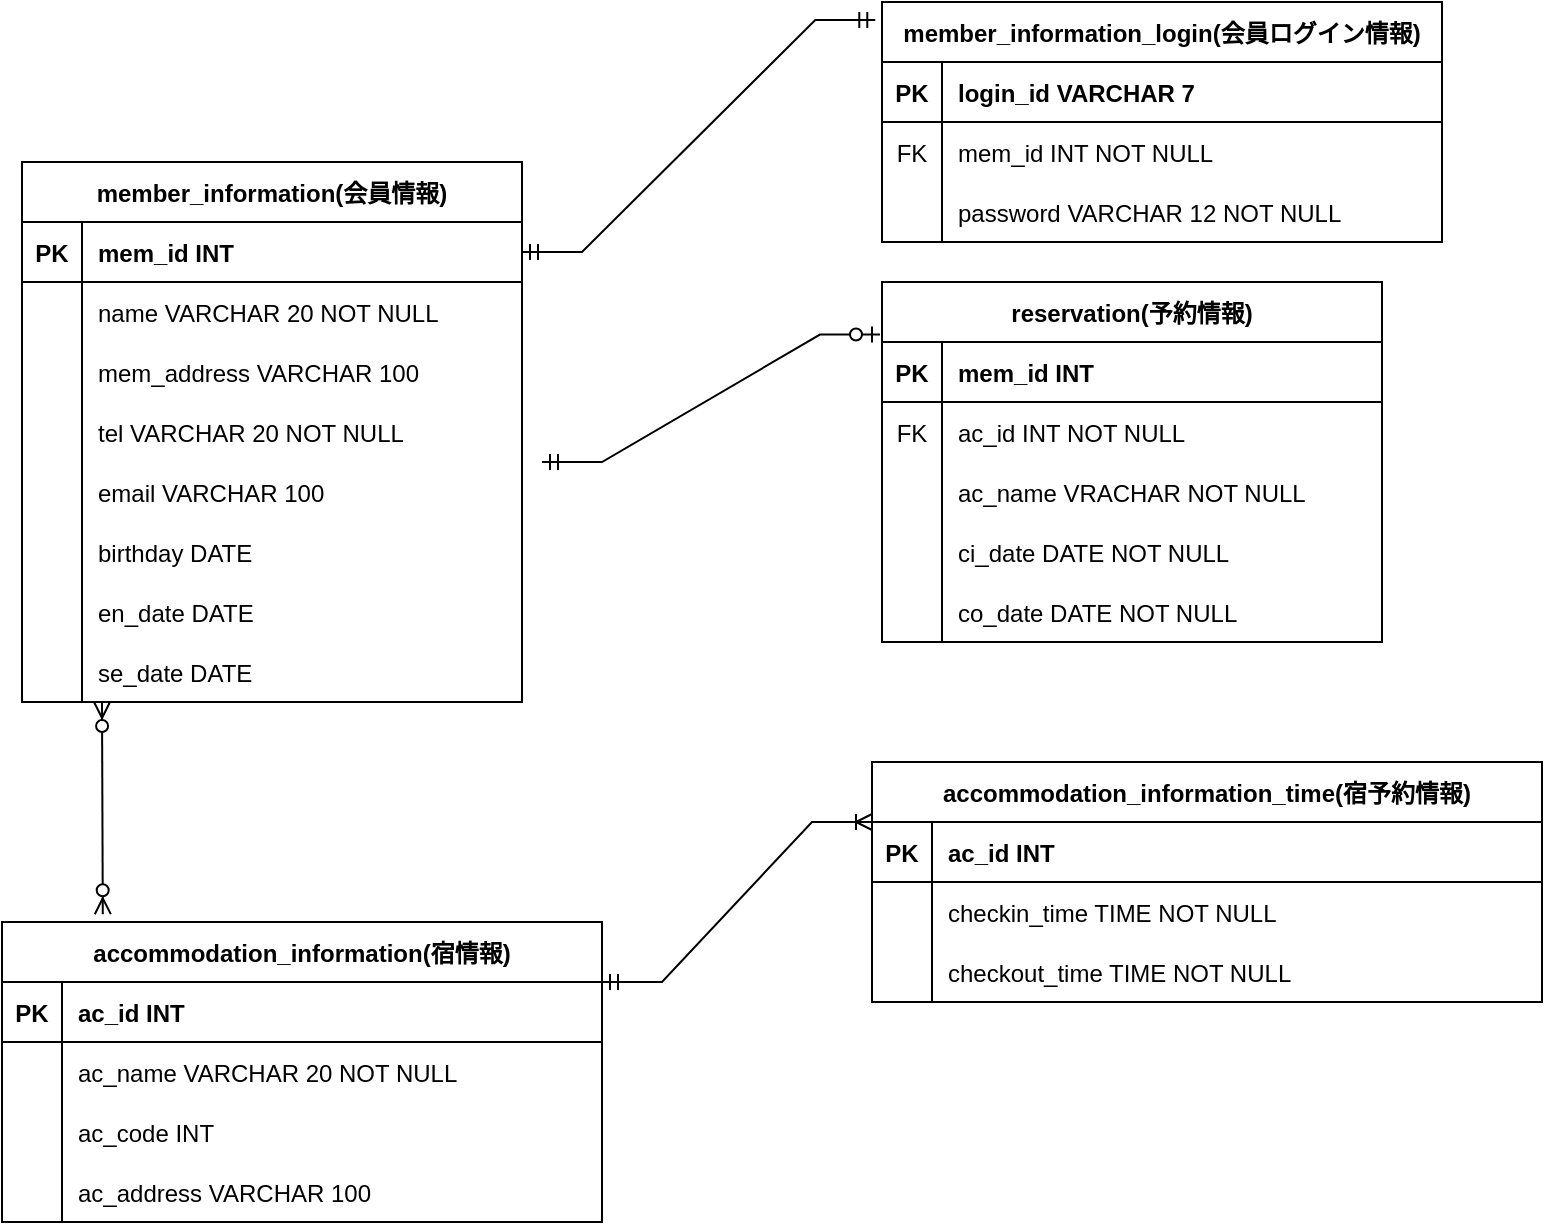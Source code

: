 <mxfile version="18.0.4" type="device"><diagram id="PTX03C8zozxvsGrrgiGg" name="ページ1"><mxGraphModel dx="868" dy="553" grid="1" gridSize="10" guides="1" tooltips="1" connect="1" arrows="1" fold="1" page="1" pageScale="1" pageWidth="1100" pageHeight="1700" math="0" shadow="0"><root><mxCell id="0"/><mxCell id="1" parent="0"/><mxCell id="oQhTFOidL3MlDcBQ4KHN-1" value="member_information(会員情報)" style="shape=table;startSize=30;container=1;collapsible=1;childLayout=tableLayout;fixedRows=1;rowLines=0;fontStyle=1;align=center;resizeLast=1;" parent="1" vertex="1"><mxGeometry x="195" y="550" width="250" height="270" as="geometry"><mxRectangle x="330" y="570" width="150" height="30" as="alternateBounds"/></mxGeometry></mxCell><mxCell id="oQhTFOidL3MlDcBQ4KHN-2" value="" style="shape=tableRow;horizontal=0;startSize=0;swimlaneHead=0;swimlaneBody=0;fillColor=none;collapsible=0;dropTarget=0;points=[[0,0.5],[1,0.5]];portConstraint=eastwest;top=0;left=0;right=0;bottom=1;" parent="oQhTFOidL3MlDcBQ4KHN-1" vertex="1"><mxGeometry y="30" width="250" height="30" as="geometry"/></mxCell><mxCell id="oQhTFOidL3MlDcBQ4KHN-3" value="PK" style="shape=partialRectangle;connectable=0;fillColor=none;top=0;left=0;bottom=0;right=0;fontStyle=1;overflow=hidden;" parent="oQhTFOidL3MlDcBQ4KHN-2" vertex="1"><mxGeometry width="30" height="30" as="geometry"><mxRectangle width="30" height="30" as="alternateBounds"/></mxGeometry></mxCell><mxCell id="oQhTFOidL3MlDcBQ4KHN-4" value="mem_id INT" style="shape=partialRectangle;connectable=0;fillColor=none;top=0;left=0;bottom=0;right=0;align=left;spacingLeft=6;fontStyle=1;overflow=hidden;" parent="oQhTFOidL3MlDcBQ4KHN-2" vertex="1"><mxGeometry x="30" width="220" height="30" as="geometry"><mxRectangle width="220" height="30" as="alternateBounds"/></mxGeometry></mxCell><mxCell id="oQhTFOidL3MlDcBQ4KHN-5" value="" style="shape=tableRow;horizontal=0;startSize=0;swimlaneHead=0;swimlaneBody=0;fillColor=none;collapsible=0;dropTarget=0;points=[[0,0.5],[1,0.5]];portConstraint=eastwest;top=0;left=0;right=0;bottom=0;" parent="oQhTFOidL3MlDcBQ4KHN-1" vertex="1"><mxGeometry y="60" width="250" height="30" as="geometry"/></mxCell><mxCell id="oQhTFOidL3MlDcBQ4KHN-6" value="" style="shape=partialRectangle;connectable=0;fillColor=none;top=0;left=0;bottom=0;right=0;editable=1;overflow=hidden;" parent="oQhTFOidL3MlDcBQ4KHN-5" vertex="1"><mxGeometry width="30" height="30" as="geometry"><mxRectangle width="30" height="30" as="alternateBounds"/></mxGeometry></mxCell><mxCell id="oQhTFOidL3MlDcBQ4KHN-7" value="name VARCHAR 20 NOT NULL" style="shape=partialRectangle;connectable=0;fillColor=none;top=0;left=0;bottom=0;right=0;align=left;spacingLeft=6;overflow=hidden;" parent="oQhTFOidL3MlDcBQ4KHN-5" vertex="1"><mxGeometry x="30" width="220" height="30" as="geometry"><mxRectangle width="220" height="30" as="alternateBounds"/></mxGeometry></mxCell><mxCell id="oQhTFOidL3MlDcBQ4KHN-8" value="" style="shape=tableRow;horizontal=0;startSize=0;swimlaneHead=0;swimlaneBody=0;fillColor=none;collapsible=0;dropTarget=0;points=[[0,0.5],[1,0.5]];portConstraint=eastwest;top=0;left=0;right=0;bottom=0;" parent="oQhTFOidL3MlDcBQ4KHN-1" vertex="1"><mxGeometry y="90" width="250" height="30" as="geometry"/></mxCell><mxCell id="oQhTFOidL3MlDcBQ4KHN-9" value="" style="shape=partialRectangle;connectable=0;fillColor=none;top=0;left=0;bottom=0;right=0;editable=1;overflow=hidden;" parent="oQhTFOidL3MlDcBQ4KHN-8" vertex="1"><mxGeometry width="30" height="30" as="geometry"><mxRectangle width="30" height="30" as="alternateBounds"/></mxGeometry></mxCell><mxCell id="oQhTFOidL3MlDcBQ4KHN-10" value="mem_address VARCHAR 100 " style="shape=partialRectangle;connectable=0;fillColor=none;top=0;left=0;bottom=0;right=0;align=left;spacingLeft=6;overflow=hidden;" parent="oQhTFOidL3MlDcBQ4KHN-8" vertex="1"><mxGeometry x="30" width="220" height="30" as="geometry"><mxRectangle width="220" height="30" as="alternateBounds"/></mxGeometry></mxCell><mxCell id="oQhTFOidL3MlDcBQ4KHN-11" value="" style="shape=tableRow;horizontal=0;startSize=0;swimlaneHead=0;swimlaneBody=0;fillColor=none;collapsible=0;dropTarget=0;points=[[0,0.5],[1,0.5]];portConstraint=eastwest;top=0;left=0;right=0;bottom=0;" parent="oQhTFOidL3MlDcBQ4KHN-1" vertex="1"><mxGeometry y="120" width="250" height="30" as="geometry"/></mxCell><mxCell id="oQhTFOidL3MlDcBQ4KHN-12" value="" style="shape=partialRectangle;connectable=0;fillColor=none;top=0;left=0;bottom=0;right=0;editable=1;overflow=hidden;" parent="oQhTFOidL3MlDcBQ4KHN-11" vertex="1"><mxGeometry width="30" height="30" as="geometry"><mxRectangle width="30" height="30" as="alternateBounds"/></mxGeometry></mxCell><mxCell id="oQhTFOidL3MlDcBQ4KHN-13" value="tel VARCHAR 20 NOT NULL" style="shape=partialRectangle;connectable=0;fillColor=none;top=0;left=0;bottom=0;right=0;align=left;spacingLeft=6;overflow=hidden;" parent="oQhTFOidL3MlDcBQ4KHN-11" vertex="1"><mxGeometry x="30" width="220" height="30" as="geometry"><mxRectangle width="220" height="30" as="alternateBounds"/></mxGeometry></mxCell><mxCell id="oQhTFOidL3MlDcBQ4KHN-17" value="" style="shape=tableRow;horizontal=0;startSize=0;swimlaneHead=0;swimlaneBody=0;fillColor=none;collapsible=0;dropTarget=0;points=[[0,0.5],[1,0.5]];portConstraint=eastwest;top=0;left=0;right=0;bottom=0;" parent="oQhTFOidL3MlDcBQ4KHN-1" vertex="1"><mxGeometry y="150" width="250" height="30" as="geometry"/></mxCell><mxCell id="oQhTFOidL3MlDcBQ4KHN-18" value="" style="shape=partialRectangle;connectable=0;fillColor=none;top=0;left=0;bottom=0;right=0;editable=1;overflow=hidden;" parent="oQhTFOidL3MlDcBQ4KHN-17" vertex="1"><mxGeometry width="30" height="30" as="geometry"><mxRectangle width="30" height="30" as="alternateBounds"/></mxGeometry></mxCell><mxCell id="oQhTFOidL3MlDcBQ4KHN-19" value="email VARCHAR 100" style="shape=partialRectangle;connectable=0;fillColor=none;top=0;left=0;bottom=0;right=0;align=left;spacingLeft=6;overflow=hidden;" parent="oQhTFOidL3MlDcBQ4KHN-17" vertex="1"><mxGeometry x="30" width="220" height="30" as="geometry"><mxRectangle width="220" height="30" as="alternateBounds"/></mxGeometry></mxCell><mxCell id="oQhTFOidL3MlDcBQ4KHN-20" value="" style="shape=tableRow;horizontal=0;startSize=0;swimlaneHead=0;swimlaneBody=0;fillColor=none;collapsible=0;dropTarget=0;points=[[0,0.5],[1,0.5]];portConstraint=eastwest;top=0;left=0;right=0;bottom=0;" parent="oQhTFOidL3MlDcBQ4KHN-1" vertex="1"><mxGeometry y="180" width="250" height="30" as="geometry"/></mxCell><mxCell id="oQhTFOidL3MlDcBQ4KHN-21" value="" style="shape=partialRectangle;connectable=0;fillColor=none;top=0;left=0;bottom=0;right=0;editable=1;overflow=hidden;" parent="oQhTFOidL3MlDcBQ4KHN-20" vertex="1"><mxGeometry width="30" height="30" as="geometry"><mxRectangle width="30" height="30" as="alternateBounds"/></mxGeometry></mxCell><mxCell id="oQhTFOidL3MlDcBQ4KHN-22" value="birthday DATE" style="shape=partialRectangle;connectable=0;fillColor=none;top=0;left=0;bottom=0;right=0;align=left;spacingLeft=6;overflow=hidden;" parent="oQhTFOidL3MlDcBQ4KHN-20" vertex="1"><mxGeometry x="30" width="220" height="30" as="geometry"><mxRectangle width="220" height="30" as="alternateBounds"/></mxGeometry></mxCell><mxCell id="oQhTFOidL3MlDcBQ4KHN-23" value="" style="shape=tableRow;horizontal=0;startSize=0;swimlaneHead=0;swimlaneBody=0;fillColor=none;collapsible=0;dropTarget=0;points=[[0,0.5],[1,0.5]];portConstraint=eastwest;top=0;left=0;right=0;bottom=0;" parent="oQhTFOidL3MlDcBQ4KHN-1" vertex="1"><mxGeometry y="210" width="250" height="30" as="geometry"/></mxCell><mxCell id="oQhTFOidL3MlDcBQ4KHN-24" value="" style="shape=partialRectangle;connectable=0;fillColor=none;top=0;left=0;bottom=0;right=0;editable=1;overflow=hidden;" parent="oQhTFOidL3MlDcBQ4KHN-23" vertex="1"><mxGeometry width="30" height="30" as="geometry"><mxRectangle width="30" height="30" as="alternateBounds"/></mxGeometry></mxCell><mxCell id="oQhTFOidL3MlDcBQ4KHN-25" value="en_date DATE" style="shape=partialRectangle;connectable=0;fillColor=none;top=0;left=0;bottom=0;right=0;align=left;spacingLeft=6;overflow=hidden;" parent="oQhTFOidL3MlDcBQ4KHN-23" vertex="1"><mxGeometry x="30" width="220" height="30" as="geometry"><mxRectangle width="220" height="30" as="alternateBounds"/></mxGeometry></mxCell><mxCell id="oQhTFOidL3MlDcBQ4KHN-26" value="" style="shape=tableRow;horizontal=0;startSize=0;swimlaneHead=0;swimlaneBody=0;fillColor=none;collapsible=0;dropTarget=0;points=[[0,0.5],[1,0.5]];portConstraint=eastwest;top=0;left=0;right=0;bottom=0;" parent="oQhTFOidL3MlDcBQ4KHN-1" vertex="1"><mxGeometry y="240" width="250" height="30" as="geometry"/></mxCell><mxCell id="oQhTFOidL3MlDcBQ4KHN-27" value="" style="shape=partialRectangle;connectable=0;fillColor=none;top=0;left=0;bottom=0;right=0;editable=1;overflow=hidden;" parent="oQhTFOidL3MlDcBQ4KHN-26" vertex="1"><mxGeometry width="30" height="30" as="geometry"><mxRectangle width="30" height="30" as="alternateBounds"/></mxGeometry></mxCell><mxCell id="oQhTFOidL3MlDcBQ4KHN-28" value="se_date DATE" style="shape=partialRectangle;connectable=0;fillColor=none;top=0;left=0;bottom=0;right=0;align=left;spacingLeft=6;overflow=hidden;" parent="oQhTFOidL3MlDcBQ4KHN-26" vertex="1"><mxGeometry x="30" width="220" height="30" as="geometry"><mxRectangle width="220" height="30" as="alternateBounds"/></mxGeometry></mxCell><mxCell id="oQhTFOidL3MlDcBQ4KHN-29" value="member_information_login(会員ログイン情報)" style="shape=table;startSize=30;container=1;collapsible=1;childLayout=tableLayout;fixedRows=1;rowLines=0;fontStyle=1;align=center;resizeLast=1;" parent="1" vertex="1"><mxGeometry x="625" y="470" width="280" height="120" as="geometry"/></mxCell><mxCell id="oQhTFOidL3MlDcBQ4KHN-30" value="" style="shape=tableRow;horizontal=0;startSize=0;swimlaneHead=0;swimlaneBody=0;fillColor=none;collapsible=0;dropTarget=0;points=[[0,0.5],[1,0.5]];portConstraint=eastwest;top=0;left=0;right=0;bottom=1;" parent="oQhTFOidL3MlDcBQ4KHN-29" vertex="1"><mxGeometry y="30" width="280" height="30" as="geometry"/></mxCell><mxCell id="oQhTFOidL3MlDcBQ4KHN-31" value="PK" style="shape=partialRectangle;connectable=0;fillColor=none;top=0;left=0;bottom=0;right=0;fontStyle=1;overflow=hidden;" parent="oQhTFOidL3MlDcBQ4KHN-30" vertex="1"><mxGeometry width="30" height="30" as="geometry"><mxRectangle width="30" height="30" as="alternateBounds"/></mxGeometry></mxCell><mxCell id="oQhTFOidL3MlDcBQ4KHN-32" value="login_id VARCHAR 7" style="shape=partialRectangle;connectable=0;fillColor=none;top=0;left=0;bottom=0;right=0;align=left;spacingLeft=6;fontStyle=1;overflow=hidden;" parent="oQhTFOidL3MlDcBQ4KHN-30" vertex="1"><mxGeometry x="30" width="250" height="30" as="geometry"><mxRectangle width="250" height="30" as="alternateBounds"/></mxGeometry></mxCell><mxCell id="oQhTFOidL3MlDcBQ4KHN-33" value="" style="shape=tableRow;horizontal=0;startSize=0;swimlaneHead=0;swimlaneBody=0;fillColor=none;collapsible=0;dropTarget=0;points=[[0,0.5],[1,0.5]];portConstraint=eastwest;top=0;left=0;right=0;bottom=0;" parent="oQhTFOidL3MlDcBQ4KHN-29" vertex="1"><mxGeometry y="60" width="280" height="30" as="geometry"/></mxCell><mxCell id="oQhTFOidL3MlDcBQ4KHN-34" value="FK" style="shape=partialRectangle;connectable=0;fillColor=none;top=0;left=0;bottom=0;right=0;editable=1;overflow=hidden;" parent="oQhTFOidL3MlDcBQ4KHN-33" vertex="1"><mxGeometry width="30" height="30" as="geometry"><mxRectangle width="30" height="30" as="alternateBounds"/></mxGeometry></mxCell><mxCell id="oQhTFOidL3MlDcBQ4KHN-35" value="mem_id INT NOT NULL" style="shape=partialRectangle;connectable=0;fillColor=none;top=0;left=0;bottom=0;right=0;align=left;spacingLeft=6;overflow=hidden;" parent="oQhTFOidL3MlDcBQ4KHN-33" vertex="1"><mxGeometry x="30" width="250" height="30" as="geometry"><mxRectangle width="250" height="30" as="alternateBounds"/></mxGeometry></mxCell><mxCell id="oQhTFOidL3MlDcBQ4KHN-36" value="" style="shape=tableRow;horizontal=0;startSize=0;swimlaneHead=0;swimlaneBody=0;fillColor=none;collapsible=0;dropTarget=0;points=[[0,0.5],[1,0.5]];portConstraint=eastwest;top=0;left=0;right=0;bottom=0;" parent="oQhTFOidL3MlDcBQ4KHN-29" vertex="1"><mxGeometry y="90" width="280" height="30" as="geometry"/></mxCell><mxCell id="oQhTFOidL3MlDcBQ4KHN-37" value="" style="shape=partialRectangle;connectable=0;fillColor=none;top=0;left=0;bottom=0;right=0;editable=1;overflow=hidden;" parent="oQhTFOidL3MlDcBQ4KHN-36" vertex="1"><mxGeometry width="30" height="30" as="geometry"><mxRectangle width="30" height="30" as="alternateBounds"/></mxGeometry></mxCell><mxCell id="oQhTFOidL3MlDcBQ4KHN-38" value="password VARCHAR 12 NOT NULL" style="shape=partialRectangle;connectable=0;fillColor=none;top=0;left=0;bottom=0;right=0;align=left;spacingLeft=6;overflow=hidden;" parent="oQhTFOidL3MlDcBQ4KHN-36" vertex="1"><mxGeometry x="30" width="250" height="30" as="geometry"><mxRectangle width="250" height="30" as="alternateBounds"/></mxGeometry></mxCell><mxCell id="tTAAp74AXtqpUZNpE7kD-1" value="accommodation_information(宿情報)" style="shape=table;startSize=30;container=1;collapsible=1;childLayout=tableLayout;fixedRows=1;rowLines=0;fontStyle=1;align=center;resizeLast=1;" parent="1" vertex="1"><mxGeometry x="185" y="930" width="300" height="150" as="geometry"/></mxCell><mxCell id="tTAAp74AXtqpUZNpE7kD-2" value="" style="shape=tableRow;horizontal=0;startSize=0;swimlaneHead=0;swimlaneBody=0;fillColor=none;collapsible=0;dropTarget=0;points=[[0,0.5],[1,0.5]];portConstraint=eastwest;top=0;left=0;right=0;bottom=1;" parent="tTAAp74AXtqpUZNpE7kD-1" vertex="1"><mxGeometry y="30" width="300" height="30" as="geometry"/></mxCell><mxCell id="tTAAp74AXtqpUZNpE7kD-3" value="PK" style="shape=partialRectangle;connectable=0;fillColor=none;top=0;left=0;bottom=0;right=0;fontStyle=1;overflow=hidden;" parent="tTAAp74AXtqpUZNpE7kD-2" vertex="1"><mxGeometry width="30" height="30" as="geometry"><mxRectangle width="30" height="30" as="alternateBounds"/></mxGeometry></mxCell><mxCell id="tTAAp74AXtqpUZNpE7kD-4" value="ac_id INT" style="shape=partialRectangle;connectable=0;fillColor=none;top=0;left=0;bottom=0;right=0;align=left;spacingLeft=6;fontStyle=1;overflow=hidden;" parent="tTAAp74AXtqpUZNpE7kD-2" vertex="1"><mxGeometry x="30" width="270" height="30" as="geometry"><mxRectangle width="270" height="30" as="alternateBounds"/></mxGeometry></mxCell><mxCell id="tTAAp74AXtqpUZNpE7kD-5" value="" style="shape=tableRow;horizontal=0;startSize=0;swimlaneHead=0;swimlaneBody=0;fillColor=none;collapsible=0;dropTarget=0;points=[[0,0.5],[1,0.5]];portConstraint=eastwest;top=0;left=0;right=0;bottom=0;" parent="tTAAp74AXtqpUZNpE7kD-1" vertex="1"><mxGeometry y="60" width="300" height="30" as="geometry"/></mxCell><mxCell id="tTAAp74AXtqpUZNpE7kD-6" value="" style="shape=partialRectangle;connectable=0;fillColor=none;top=0;left=0;bottom=0;right=0;editable=1;overflow=hidden;" parent="tTAAp74AXtqpUZNpE7kD-5" vertex="1"><mxGeometry width="30" height="30" as="geometry"><mxRectangle width="30" height="30" as="alternateBounds"/></mxGeometry></mxCell><mxCell id="tTAAp74AXtqpUZNpE7kD-7" value="ac_name VARCHAR 20 NOT NULL" style="shape=partialRectangle;connectable=0;fillColor=none;top=0;left=0;bottom=0;right=0;align=left;spacingLeft=6;overflow=hidden;" parent="tTAAp74AXtqpUZNpE7kD-5" vertex="1"><mxGeometry x="30" width="270" height="30" as="geometry"><mxRectangle width="270" height="30" as="alternateBounds"/></mxGeometry></mxCell><mxCell id="tTAAp74AXtqpUZNpE7kD-8" value="" style="shape=tableRow;horizontal=0;startSize=0;swimlaneHead=0;swimlaneBody=0;fillColor=none;collapsible=0;dropTarget=0;points=[[0,0.5],[1,0.5]];portConstraint=eastwest;top=0;left=0;right=0;bottom=0;" parent="tTAAp74AXtqpUZNpE7kD-1" vertex="1"><mxGeometry y="90" width="300" height="30" as="geometry"/></mxCell><mxCell id="tTAAp74AXtqpUZNpE7kD-9" value="" style="shape=partialRectangle;connectable=0;fillColor=none;top=0;left=0;bottom=0;right=0;editable=1;overflow=hidden;" parent="tTAAp74AXtqpUZNpE7kD-8" vertex="1"><mxGeometry width="30" height="30" as="geometry"><mxRectangle width="30" height="30" as="alternateBounds"/></mxGeometry></mxCell><mxCell id="tTAAp74AXtqpUZNpE7kD-10" value="ac_code INT" style="shape=partialRectangle;connectable=0;fillColor=none;top=0;left=0;bottom=0;right=0;align=left;spacingLeft=6;overflow=hidden;" parent="tTAAp74AXtqpUZNpE7kD-8" vertex="1"><mxGeometry x="30" width="270" height="30" as="geometry"><mxRectangle width="270" height="30" as="alternateBounds"/></mxGeometry></mxCell><mxCell id="tTAAp74AXtqpUZNpE7kD-11" value="" style="shape=tableRow;horizontal=0;startSize=0;swimlaneHead=0;swimlaneBody=0;fillColor=none;collapsible=0;dropTarget=0;points=[[0,0.5],[1,0.5]];portConstraint=eastwest;top=0;left=0;right=0;bottom=0;" parent="tTAAp74AXtqpUZNpE7kD-1" vertex="1"><mxGeometry y="120" width="300" height="30" as="geometry"/></mxCell><mxCell id="tTAAp74AXtqpUZNpE7kD-12" value="" style="shape=partialRectangle;connectable=0;fillColor=none;top=0;left=0;bottom=0;right=0;editable=1;overflow=hidden;" parent="tTAAp74AXtqpUZNpE7kD-11" vertex="1"><mxGeometry width="30" height="30" as="geometry"><mxRectangle width="30" height="30" as="alternateBounds"/></mxGeometry></mxCell><mxCell id="tTAAp74AXtqpUZNpE7kD-13" value="ac_address VARCHAR 100" style="shape=partialRectangle;connectable=0;fillColor=none;top=0;left=0;bottom=0;right=0;align=left;spacingLeft=6;overflow=hidden;" parent="tTAAp74AXtqpUZNpE7kD-11" vertex="1"><mxGeometry x="30" width="270" height="30" as="geometry"><mxRectangle width="270" height="30" as="alternateBounds"/></mxGeometry></mxCell><mxCell id="tTAAp74AXtqpUZNpE7kD-15" value="accommodation_information_time(宿予約情報)" style="shape=table;startSize=30;container=1;collapsible=1;childLayout=tableLayout;fixedRows=1;rowLines=0;fontStyle=1;align=center;resizeLast=1;" parent="1" vertex="1"><mxGeometry x="620" y="850" width="335" height="120" as="geometry"/></mxCell><mxCell id="tTAAp74AXtqpUZNpE7kD-16" value="" style="shape=tableRow;horizontal=0;startSize=0;swimlaneHead=0;swimlaneBody=0;fillColor=none;collapsible=0;dropTarget=0;points=[[0,0.5],[1,0.5]];portConstraint=eastwest;top=0;left=0;right=0;bottom=1;" parent="tTAAp74AXtqpUZNpE7kD-15" vertex="1"><mxGeometry y="30" width="335" height="30" as="geometry"/></mxCell><mxCell id="tTAAp74AXtqpUZNpE7kD-17" value="PK" style="shape=partialRectangle;connectable=0;fillColor=none;top=0;left=0;bottom=0;right=0;fontStyle=1;overflow=hidden;" parent="tTAAp74AXtqpUZNpE7kD-16" vertex="1"><mxGeometry width="30" height="30" as="geometry"><mxRectangle width="30" height="30" as="alternateBounds"/></mxGeometry></mxCell><mxCell id="tTAAp74AXtqpUZNpE7kD-18" value="ac_id INT" style="shape=partialRectangle;connectable=0;fillColor=none;top=0;left=0;bottom=0;right=0;align=left;spacingLeft=6;fontStyle=1;overflow=hidden;" parent="tTAAp74AXtqpUZNpE7kD-16" vertex="1"><mxGeometry x="30" width="305" height="30" as="geometry"><mxRectangle width="305" height="30" as="alternateBounds"/></mxGeometry></mxCell><mxCell id="tTAAp74AXtqpUZNpE7kD-19" value="" style="shape=tableRow;horizontal=0;startSize=0;swimlaneHead=0;swimlaneBody=0;fillColor=none;collapsible=0;dropTarget=0;points=[[0,0.5],[1,0.5]];portConstraint=eastwest;top=0;left=0;right=0;bottom=0;" parent="tTAAp74AXtqpUZNpE7kD-15" vertex="1"><mxGeometry y="60" width="335" height="30" as="geometry"/></mxCell><mxCell id="tTAAp74AXtqpUZNpE7kD-20" value="" style="shape=partialRectangle;connectable=0;fillColor=none;top=0;left=0;bottom=0;right=0;editable=1;overflow=hidden;" parent="tTAAp74AXtqpUZNpE7kD-19" vertex="1"><mxGeometry width="30" height="30" as="geometry"><mxRectangle width="30" height="30" as="alternateBounds"/></mxGeometry></mxCell><mxCell id="tTAAp74AXtqpUZNpE7kD-21" value="checkin_time TIME NOT NULL" style="shape=partialRectangle;connectable=0;fillColor=none;top=0;left=0;bottom=0;right=0;align=left;spacingLeft=6;overflow=hidden;" parent="tTAAp74AXtqpUZNpE7kD-19" vertex="1"><mxGeometry x="30" width="305" height="30" as="geometry"><mxRectangle width="305" height="30" as="alternateBounds"/></mxGeometry></mxCell><mxCell id="tTAAp74AXtqpUZNpE7kD-22" value="" style="shape=tableRow;horizontal=0;startSize=0;swimlaneHead=0;swimlaneBody=0;fillColor=none;collapsible=0;dropTarget=0;points=[[0,0.5],[1,0.5]];portConstraint=eastwest;top=0;left=0;right=0;bottom=0;" parent="tTAAp74AXtqpUZNpE7kD-15" vertex="1"><mxGeometry y="90" width="335" height="30" as="geometry"/></mxCell><mxCell id="tTAAp74AXtqpUZNpE7kD-23" value="" style="shape=partialRectangle;connectable=0;fillColor=none;top=0;left=0;bottom=0;right=0;editable=1;overflow=hidden;" parent="tTAAp74AXtqpUZNpE7kD-22" vertex="1"><mxGeometry width="30" height="30" as="geometry"><mxRectangle width="30" height="30" as="alternateBounds"/></mxGeometry></mxCell><mxCell id="tTAAp74AXtqpUZNpE7kD-24" value="checkout_time TIME NOT NULL" style="shape=partialRectangle;connectable=0;fillColor=none;top=0;left=0;bottom=0;right=0;align=left;spacingLeft=6;overflow=hidden;fontStyle=0" parent="tTAAp74AXtqpUZNpE7kD-22" vertex="1"><mxGeometry x="30" width="305" height="30" as="geometry"><mxRectangle width="305" height="30" as="alternateBounds"/></mxGeometry></mxCell><mxCell id="tTAAp74AXtqpUZNpE7kD-28" value="reservation(予約情報)" style="shape=table;startSize=30;container=1;collapsible=1;childLayout=tableLayout;fixedRows=1;rowLines=0;fontStyle=1;align=center;resizeLast=1;" parent="1" vertex="1"><mxGeometry x="625" y="610" width="250" height="180" as="geometry"/></mxCell><mxCell id="tTAAp74AXtqpUZNpE7kD-29" value="" style="shape=tableRow;horizontal=0;startSize=0;swimlaneHead=0;swimlaneBody=0;fillColor=none;collapsible=0;dropTarget=0;points=[[0,0.5],[1,0.5]];portConstraint=eastwest;top=0;left=0;right=0;bottom=1;" parent="tTAAp74AXtqpUZNpE7kD-28" vertex="1"><mxGeometry y="30" width="250" height="30" as="geometry"/></mxCell><mxCell id="tTAAp74AXtqpUZNpE7kD-30" value="PK" style="shape=partialRectangle;connectable=0;fillColor=none;top=0;left=0;bottom=0;right=0;fontStyle=1;overflow=hidden;" parent="tTAAp74AXtqpUZNpE7kD-29" vertex="1"><mxGeometry width="30" height="30" as="geometry"><mxRectangle width="30" height="30" as="alternateBounds"/></mxGeometry></mxCell><mxCell id="tTAAp74AXtqpUZNpE7kD-31" value="mem_id INT" style="shape=partialRectangle;connectable=0;fillColor=none;top=0;left=0;bottom=0;right=0;align=left;spacingLeft=6;fontStyle=1;overflow=hidden;" parent="tTAAp74AXtqpUZNpE7kD-29" vertex="1"><mxGeometry x="30" width="220" height="30" as="geometry"><mxRectangle width="220" height="30" as="alternateBounds"/></mxGeometry></mxCell><mxCell id="tTAAp74AXtqpUZNpE7kD-32" value="" style="shape=tableRow;horizontal=0;startSize=0;swimlaneHead=0;swimlaneBody=0;fillColor=none;collapsible=0;dropTarget=0;points=[[0,0.5],[1,0.5]];portConstraint=eastwest;top=0;left=0;right=0;bottom=0;" parent="tTAAp74AXtqpUZNpE7kD-28" vertex="1"><mxGeometry y="60" width="250" height="30" as="geometry"/></mxCell><mxCell id="tTAAp74AXtqpUZNpE7kD-33" value="FK" style="shape=partialRectangle;connectable=0;fillColor=none;top=0;left=0;bottom=0;right=0;editable=1;overflow=hidden;" parent="tTAAp74AXtqpUZNpE7kD-32" vertex="1"><mxGeometry width="30" height="30" as="geometry"><mxRectangle width="30" height="30" as="alternateBounds"/></mxGeometry></mxCell><mxCell id="tTAAp74AXtqpUZNpE7kD-34" value="ac_id INT NOT NULL" style="shape=partialRectangle;connectable=0;fillColor=none;top=0;left=0;bottom=0;right=0;align=left;spacingLeft=6;overflow=hidden;" parent="tTAAp74AXtqpUZNpE7kD-32" vertex="1"><mxGeometry x="30" width="220" height="30" as="geometry"><mxRectangle width="220" height="30" as="alternateBounds"/></mxGeometry></mxCell><mxCell id="tTAAp74AXtqpUZNpE7kD-35" value="" style="shape=tableRow;horizontal=0;startSize=0;swimlaneHead=0;swimlaneBody=0;fillColor=none;collapsible=0;dropTarget=0;points=[[0,0.5],[1,0.5]];portConstraint=eastwest;top=0;left=0;right=0;bottom=0;" parent="tTAAp74AXtqpUZNpE7kD-28" vertex="1"><mxGeometry y="90" width="250" height="30" as="geometry"/></mxCell><mxCell id="tTAAp74AXtqpUZNpE7kD-36" value="" style="shape=partialRectangle;connectable=0;fillColor=none;top=0;left=0;bottom=0;right=0;editable=1;overflow=hidden;" parent="tTAAp74AXtqpUZNpE7kD-35" vertex="1"><mxGeometry width="30" height="30" as="geometry"><mxRectangle width="30" height="30" as="alternateBounds"/></mxGeometry></mxCell><mxCell id="tTAAp74AXtqpUZNpE7kD-37" value="ac_name VRACHAR NOT NULL" style="shape=partialRectangle;connectable=0;fillColor=none;top=0;left=0;bottom=0;right=0;align=left;spacingLeft=6;overflow=hidden;" parent="tTAAp74AXtqpUZNpE7kD-35" vertex="1"><mxGeometry x="30" width="220" height="30" as="geometry"><mxRectangle width="220" height="30" as="alternateBounds"/></mxGeometry></mxCell><mxCell id="tTAAp74AXtqpUZNpE7kD-41" value="" style="shape=tableRow;horizontal=0;startSize=0;swimlaneHead=0;swimlaneBody=0;fillColor=none;collapsible=0;dropTarget=0;points=[[0,0.5],[1,0.5]];portConstraint=eastwest;top=0;left=0;right=0;bottom=0;" parent="tTAAp74AXtqpUZNpE7kD-28" vertex="1"><mxGeometry y="120" width="250" height="30" as="geometry"/></mxCell><mxCell id="tTAAp74AXtqpUZNpE7kD-42" value="" style="shape=partialRectangle;connectable=0;fillColor=none;top=0;left=0;bottom=0;right=0;editable=1;overflow=hidden;" parent="tTAAp74AXtqpUZNpE7kD-41" vertex="1"><mxGeometry width="30" height="30" as="geometry"><mxRectangle width="30" height="30" as="alternateBounds"/></mxGeometry></mxCell><mxCell id="tTAAp74AXtqpUZNpE7kD-43" value="ci_date DATE NOT NULL" style="shape=partialRectangle;connectable=0;fillColor=none;top=0;left=0;bottom=0;right=0;align=left;spacingLeft=6;overflow=hidden;" parent="tTAAp74AXtqpUZNpE7kD-41" vertex="1"><mxGeometry x="30" width="220" height="30" as="geometry"><mxRectangle width="220" height="30" as="alternateBounds"/></mxGeometry></mxCell><mxCell id="nLKcE7LhkzVVmYxrhHHa-1" value="" style="shape=tableRow;horizontal=0;startSize=0;swimlaneHead=0;swimlaneBody=0;fillColor=none;collapsible=0;dropTarget=0;points=[[0,0.5],[1,0.5]];portConstraint=eastwest;top=0;left=0;right=0;bottom=0;" vertex="1" parent="tTAAp74AXtqpUZNpE7kD-28"><mxGeometry y="150" width="250" height="30" as="geometry"/></mxCell><mxCell id="nLKcE7LhkzVVmYxrhHHa-2" value="" style="shape=partialRectangle;connectable=0;fillColor=none;top=0;left=0;bottom=0;right=0;editable=1;overflow=hidden;" vertex="1" parent="nLKcE7LhkzVVmYxrhHHa-1"><mxGeometry width="30" height="30" as="geometry"><mxRectangle width="30" height="30" as="alternateBounds"/></mxGeometry></mxCell><mxCell id="nLKcE7LhkzVVmYxrhHHa-3" value="co_date DATE NOT NULL" style="shape=partialRectangle;connectable=0;fillColor=none;top=0;left=0;bottom=0;right=0;align=left;spacingLeft=6;overflow=hidden;" vertex="1" parent="nLKcE7LhkzVVmYxrhHHa-1"><mxGeometry x="30" width="220" height="30" as="geometry"><mxRectangle width="220" height="30" as="alternateBounds"/></mxGeometry></mxCell><mxCell id="tTAAp74AXtqpUZNpE7kD-44" value="" style="edgeStyle=entityRelationEdgeStyle;fontSize=12;html=1;endArrow=ERmandOne;startArrow=ERmandOne;rounded=0;exitX=1;exitY=0.5;exitDx=0;exitDy=0;entryX=-0.012;entryY=0.075;entryDx=0;entryDy=0;entryPerimeter=0;" parent="1" source="oQhTFOidL3MlDcBQ4KHN-2" target="oQhTFOidL3MlDcBQ4KHN-29" edge="1"><mxGeometry width="100" height="100" relative="1" as="geometry"><mxPoint x="475" y="660" as="sourcePoint"/><mxPoint x="625" y="540" as="targetPoint"/></mxGeometry></mxCell><mxCell id="tTAAp74AXtqpUZNpE7kD-47" value="" style="edgeStyle=entityRelationEdgeStyle;fontSize=12;html=1;endArrow=ERzeroToOne;startArrow=ERmandOne;rounded=0;entryX=-0.004;entryY=0.146;entryDx=0;entryDy=0;entryPerimeter=0;exitX=1.04;exitY=0;exitDx=0;exitDy=0;exitPerimeter=0;" parent="1" source="oQhTFOidL3MlDcBQ4KHN-17" target="tTAAp74AXtqpUZNpE7kD-28" edge="1"><mxGeometry width="100" height="100" relative="1" as="geometry"><mxPoint x="525" y="830" as="sourcePoint"/><mxPoint x="625" y="730" as="targetPoint"/></mxGeometry></mxCell><mxCell id="tTAAp74AXtqpUZNpE7kD-48" value="" style="edgeStyle=entityRelationEdgeStyle;fontSize=12;html=1;endArrow=ERoneToMany;startArrow=ERmandOne;rounded=0;entryX=0;entryY=0.25;entryDx=0;entryDy=0;" parent="1" target="tTAAp74AXtqpUZNpE7kD-15" edge="1"><mxGeometry width="100" height="100" relative="1" as="geometry"><mxPoint x="485" y="960" as="sourcePoint"/><mxPoint x="585" y="860" as="targetPoint"/></mxGeometry></mxCell><mxCell id="tTAAp74AXtqpUZNpE7kD-51" value="" style="fontSize=12;html=1;endArrow=ERzeroToMany;endFill=1;startArrow=ERzeroToMany;rounded=0;exitX=0.168;exitY=-0.026;exitDx=0;exitDy=0;exitPerimeter=0;" parent="1" source="tTAAp74AXtqpUZNpE7kD-1" edge="1"><mxGeometry width="100" height="100" relative="1" as="geometry"><mxPoint x="525" y="830" as="sourcePoint"/><mxPoint x="235" y="820" as="targetPoint"/></mxGeometry></mxCell></root></mxGraphModel></diagram></mxfile>